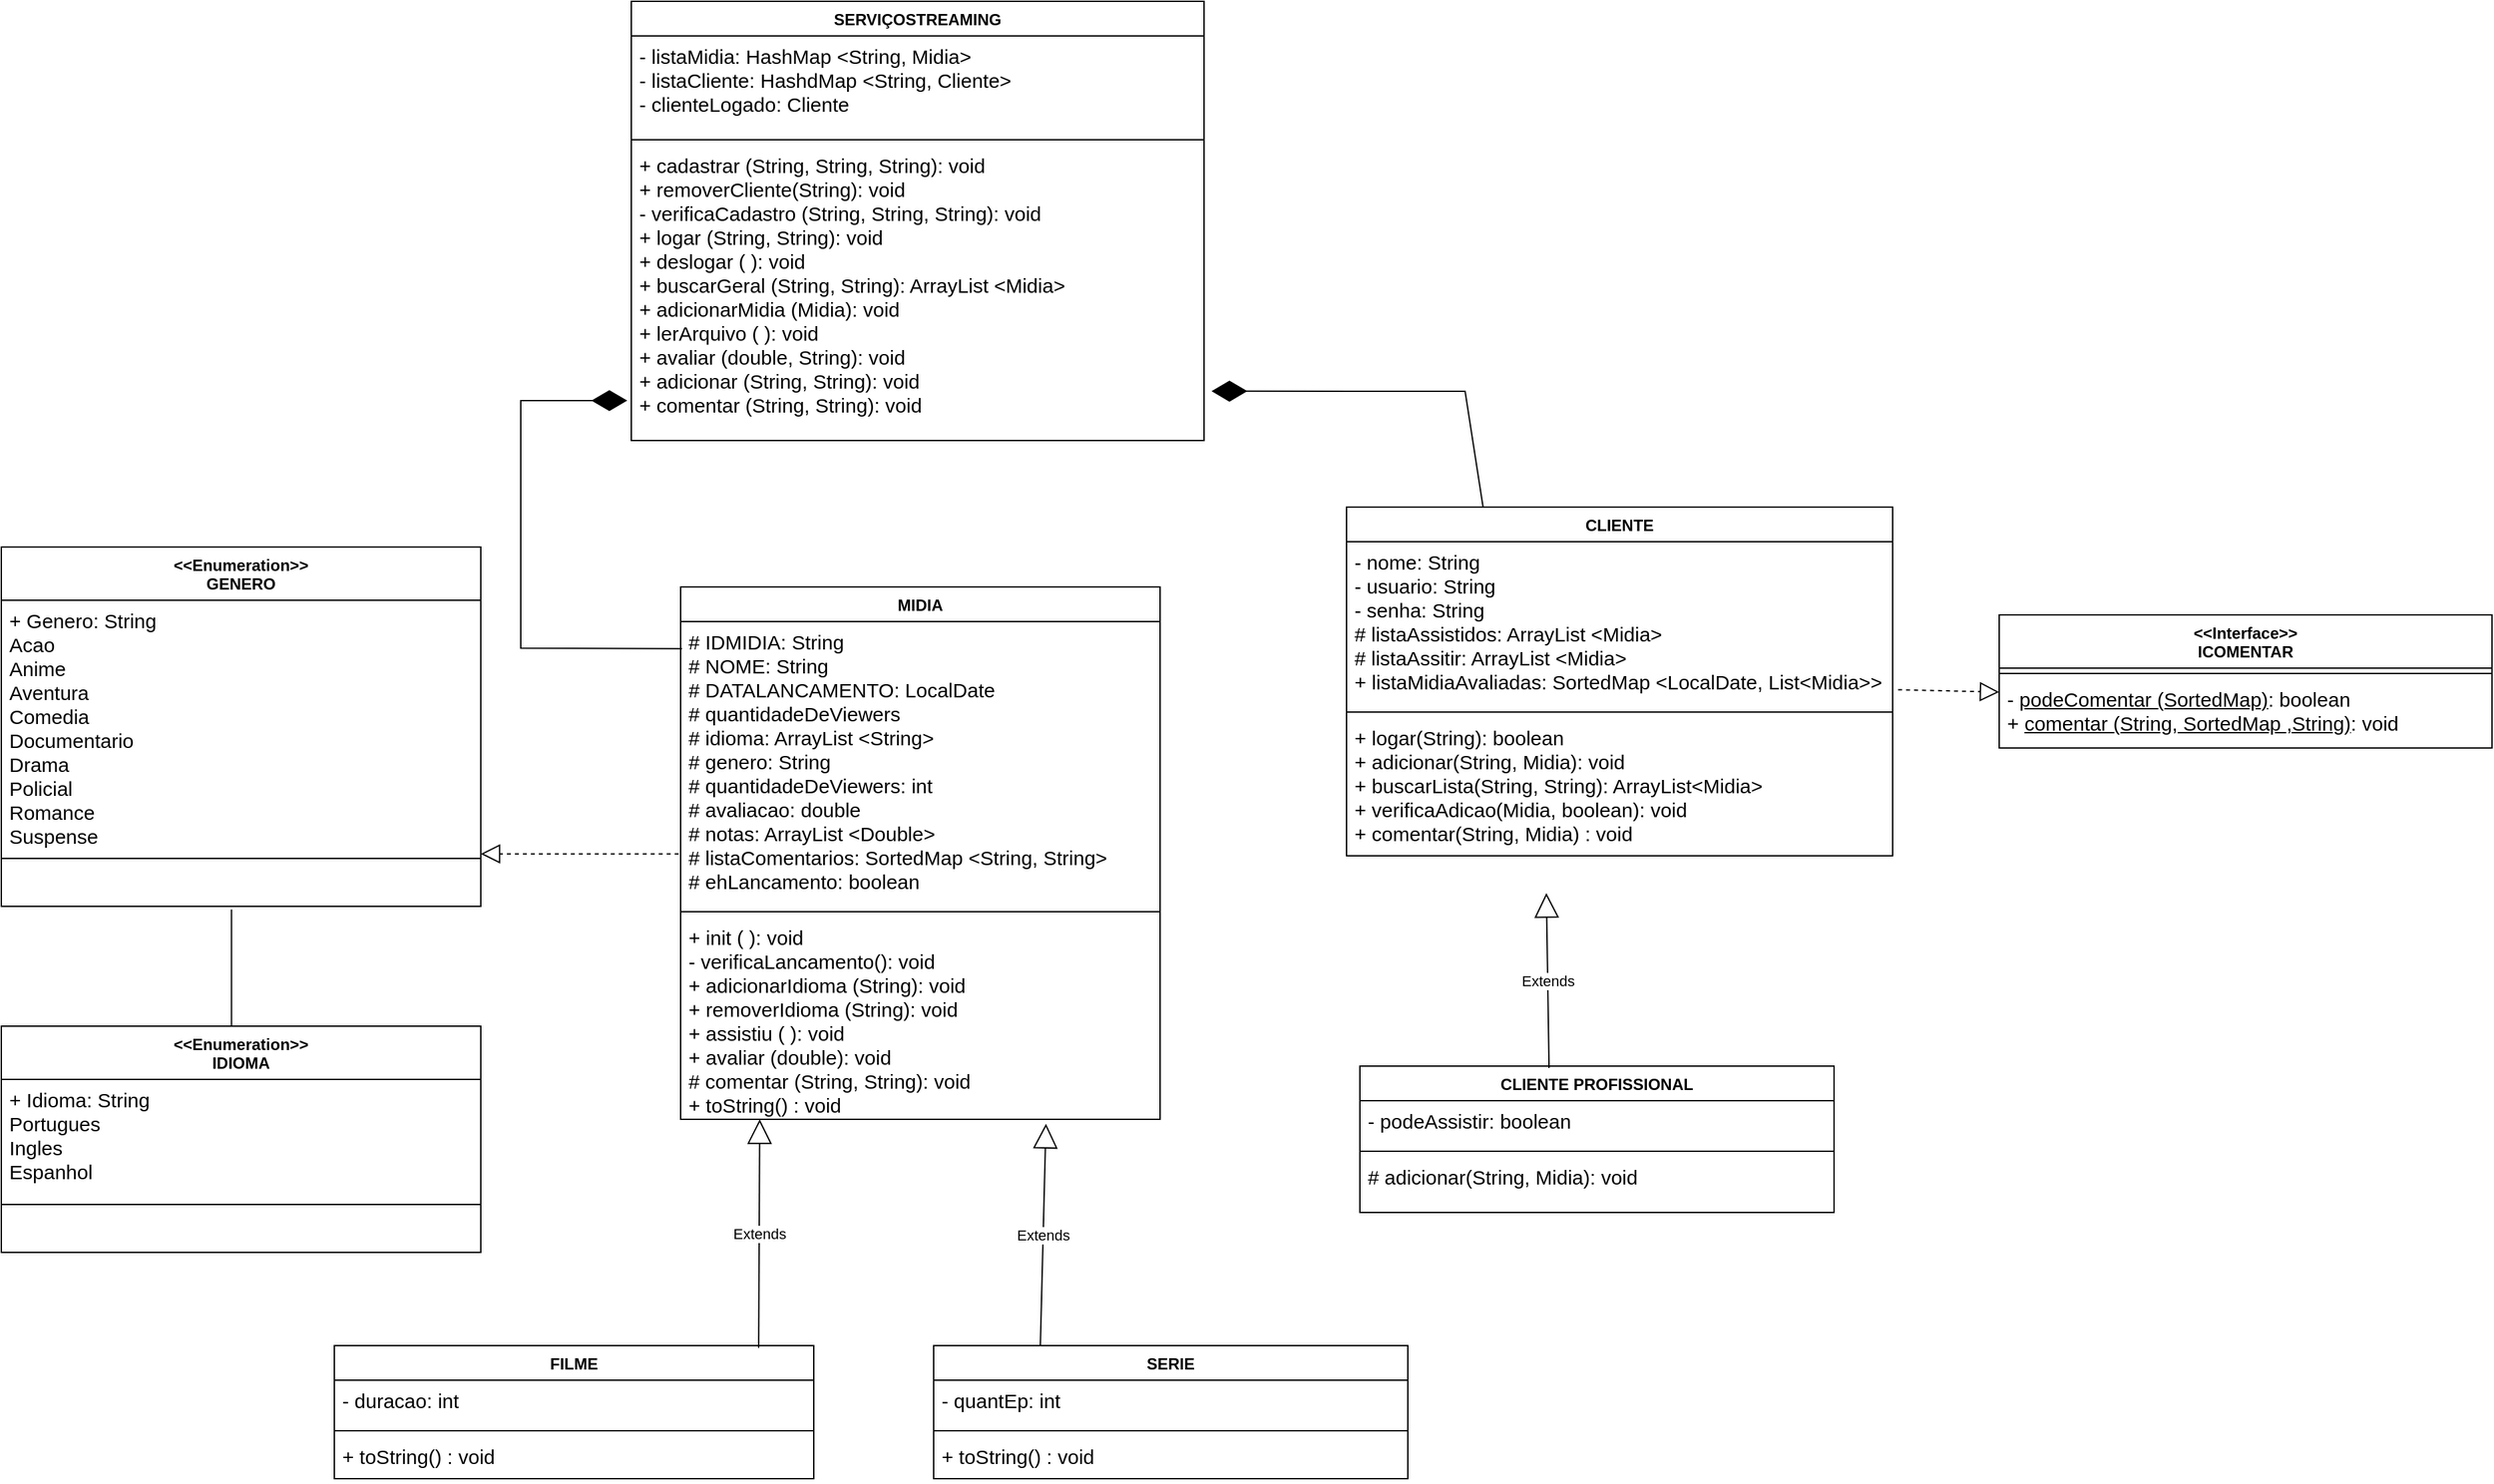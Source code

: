 <mxfile version="21.5.0" type="device">
  <diagram name="Página-1" id="eROC1bd-OhnBSgrYp7Qa">
    <mxGraphModel dx="2220" dy="2004" grid="1" gridSize="10" guides="1" tooltips="1" connect="1" arrows="1" fold="1" page="1" pageScale="1" pageWidth="827" pageHeight="1169" math="0" shadow="0">
      <root>
        <mxCell id="0" />
        <mxCell id="1" parent="0" />
        <mxCell id="6WMR4fNAvb4UTYd0s1h1-1" value="CLIENTE" style="swimlane;fontStyle=1;align=center;verticalAlign=top;childLayout=stackLayout;horizontal=1;startSize=26;horizontalStack=0;resizeParent=1;resizeParentMax=0;resizeLast=0;collapsible=1;marginBottom=0;whiteSpace=wrap;html=1;" parent="1" vertex="1">
          <mxGeometry x="760" y="250" width="410" height="262" as="geometry" />
        </mxCell>
        <mxCell id="6WMR4fNAvb4UTYd0s1h1-2" value="&lt;font style=&quot;font-size: 15px;&quot;&gt;- nome: String&lt;br&gt;- usuario: String&lt;br&gt;- senha: String&lt;br&gt;# listaAssistidos: ArrayList &amp;lt;Midia&amp;gt;&lt;br&gt;# listaAssitir: ArrayList &amp;lt;Midia&amp;gt;&lt;br&gt;+ listaMidiaAvaliadas: SortedMap &amp;lt;LocalDate, List&amp;lt;Midia&amp;gt;&amp;gt;&lt;br&gt;&lt;/font&gt;" style="text;strokeColor=none;fillColor=none;align=left;verticalAlign=top;spacingLeft=4;spacingRight=4;overflow=hidden;rotatable=0;points=[[0,0.5],[1,0.5]];portConstraint=eastwest;whiteSpace=wrap;html=1;" parent="6WMR4fNAvb4UTYd0s1h1-1" vertex="1">
          <mxGeometry y="26" width="410" height="124" as="geometry" />
        </mxCell>
        <mxCell id="6WMR4fNAvb4UTYd0s1h1-3" value="" style="line;strokeWidth=1;fillColor=none;align=left;verticalAlign=middle;spacingTop=-1;spacingLeft=3;spacingRight=3;rotatable=0;labelPosition=right;points=[];portConstraint=eastwest;strokeColor=inherit;" parent="6WMR4fNAvb4UTYd0s1h1-1" vertex="1">
          <mxGeometry y="150" width="410" height="8" as="geometry" />
        </mxCell>
        <mxCell id="6WMR4fNAvb4UTYd0s1h1-4" value="&lt;font style=&quot;font-size: 15px;&quot;&gt;+ logar(String): boolean&lt;br&gt;+ adicionar(String, Midia): void&lt;br&gt;+ buscarLista(String, String): ArrayList&amp;lt;Midia&amp;gt;&amp;nbsp;&amp;nbsp;&lt;br&gt;+ verificaAdicao(Midia, boolean): void&lt;br&gt;+ comentar(String, Midia) : void&lt;br&gt;&lt;br&gt;&lt;/font&gt;" style="text;strokeColor=none;fillColor=none;align=left;verticalAlign=top;spacingLeft=4;spacingRight=4;overflow=hidden;rotatable=0;points=[[0,0.5],[1,0.5]];portConstraint=eastwest;whiteSpace=wrap;html=1;" parent="6WMR4fNAvb4UTYd0s1h1-1" vertex="1">
          <mxGeometry y="158" width="410" height="104" as="geometry" />
        </mxCell>
        <mxCell id="6WMR4fNAvb4UTYd0s1h1-5" value="MIDIA" style="swimlane;fontStyle=1;align=center;verticalAlign=top;childLayout=stackLayout;horizontal=1;startSize=26;horizontalStack=0;resizeParent=1;resizeParentMax=0;resizeLast=0;collapsible=1;marginBottom=0;whiteSpace=wrap;html=1;" parent="1" vertex="1">
          <mxGeometry x="260" y="310" width="360" height="400" as="geometry" />
        </mxCell>
        <mxCell id="6WMR4fNAvb4UTYd0s1h1-6" value="&lt;font style=&quot;font-size: 15px;&quot;&gt;# IDMIDIA: String&lt;br&gt;# NOME: String&lt;br&gt;# DATALANCAMENTO: LocalDate&lt;br&gt;# quantidadeDeViewers&lt;br&gt;# idioma: ArrayList &amp;lt;String&amp;gt;&lt;br&gt;# genero: String&lt;br&gt;# quantidadeDeViewers: int&lt;br&gt;# avaliacao: double&lt;br&gt;# notas: ArrayList &amp;lt;Double&amp;gt;&lt;br&gt;# listaComentarios: SortedMap &amp;lt;String, String&amp;gt;&lt;br&gt;# ehLancamento: boolean&lt;br&gt;&lt;/font&gt;" style="text;strokeColor=none;fillColor=none;align=left;verticalAlign=top;spacingLeft=4;spacingRight=4;overflow=hidden;rotatable=0;points=[[0,0.5],[1,0.5]];portConstraint=eastwest;whiteSpace=wrap;html=1;" parent="6WMR4fNAvb4UTYd0s1h1-5" vertex="1">
          <mxGeometry y="26" width="360" height="214" as="geometry" />
        </mxCell>
        <mxCell id="6WMR4fNAvb4UTYd0s1h1-7" value="" style="line;strokeWidth=1;fillColor=none;align=left;verticalAlign=middle;spacingTop=-1;spacingLeft=3;spacingRight=3;rotatable=0;labelPosition=right;points=[];portConstraint=eastwest;strokeColor=inherit;" parent="6WMR4fNAvb4UTYd0s1h1-5" vertex="1">
          <mxGeometry y="240" width="360" height="8" as="geometry" />
        </mxCell>
        <mxCell id="6WMR4fNAvb4UTYd0s1h1-8" value="&lt;font style=&quot;font-size: 15px;&quot;&gt;+ init ( ): void&lt;br&gt;- verificaLancamento(): void&lt;br&gt;+ adicionarIdioma (String): void&lt;br&gt;+ removerIdioma (String): void&lt;br&gt;+ assistiu ( ): void&lt;br&gt;+ avaliar (double): void&lt;br&gt;# comentar (String, String): void&lt;br&gt;+ toString() : void&lt;br&gt;&lt;/font&gt;" style="text;strokeColor=none;fillColor=none;align=left;verticalAlign=top;spacingLeft=4;spacingRight=4;overflow=hidden;rotatable=0;points=[[0,0.5],[1,0.5]];portConstraint=eastwest;whiteSpace=wrap;html=1;" parent="6WMR4fNAvb4UTYd0s1h1-5" vertex="1">
          <mxGeometry y="248" width="360" height="152" as="geometry" />
        </mxCell>
        <mxCell id="6WMR4fNAvb4UTYd0s1h1-9" value="SERVIÇOSTREAMING" style="swimlane;fontStyle=1;align=center;verticalAlign=top;childLayout=stackLayout;horizontal=1;startSize=26;horizontalStack=0;resizeParent=1;resizeParentMax=0;resizeLast=0;collapsible=1;marginBottom=0;whiteSpace=wrap;html=1;" parent="1" vertex="1">
          <mxGeometry x="223" y="-130" width="430" height="330" as="geometry" />
        </mxCell>
        <mxCell id="6WMR4fNAvb4UTYd0s1h1-10" value="&lt;font style=&quot;font-size: 15px;&quot;&gt;- listaMidia: HashMap &amp;lt;String, Midia&amp;gt;&lt;br&gt;- listaCliente: HashdMap &amp;lt;String, Cliente&amp;gt;&lt;br&gt;- clienteLogado: Cliente&lt;br&gt;&lt;/font&gt;" style="text;strokeColor=none;fillColor=none;align=left;verticalAlign=top;spacingLeft=4;spacingRight=4;overflow=hidden;rotatable=0;points=[[0,0.5],[1,0.5]];portConstraint=eastwest;whiteSpace=wrap;html=1;" parent="6WMR4fNAvb4UTYd0s1h1-9" vertex="1">
          <mxGeometry y="26" width="430" height="74" as="geometry" />
        </mxCell>
        <mxCell id="6WMR4fNAvb4UTYd0s1h1-11" value="" style="line;strokeWidth=1;fillColor=none;align=left;verticalAlign=middle;spacingTop=-1;spacingLeft=3;spacingRight=3;rotatable=0;labelPosition=right;points=[];portConstraint=eastwest;strokeColor=inherit;" parent="6WMR4fNAvb4UTYd0s1h1-9" vertex="1">
          <mxGeometry y="100" width="430" height="8" as="geometry" />
        </mxCell>
        <mxCell id="6WMR4fNAvb4UTYd0s1h1-12" value="&lt;font style=&quot;font-size: 15px;&quot;&gt;+ cadastrar (String, String, String): void&lt;br&gt;+ removerCliente(String): void&lt;br&gt;- verificaCadastro (String, String, String): void&lt;br&gt;+ logar (String, String): void&lt;br&gt;+ deslogar ( ): void&lt;br&gt;+ buscarGeral (String, String): ArrayList &amp;lt;Midia&amp;gt;&lt;br&gt;+ adicionarMidia (Midia): void&lt;br&gt;+ lerArquivo ( ): void&lt;br&gt;+ avaliar (double, String): void&lt;br&gt;+ adicionar (String, String): void&lt;br&gt;+ comentar (String, String): void&lt;br&gt;&lt;br&gt;&lt;/font&gt;" style="text;strokeColor=none;fillColor=none;align=left;verticalAlign=top;spacingLeft=4;spacingRight=4;overflow=hidden;rotatable=0;points=[[0,0.5],[1,0.5]];portConstraint=eastwest;whiteSpace=wrap;html=1;" parent="6WMR4fNAvb4UTYd0s1h1-9" vertex="1">
          <mxGeometry y="108" width="430" height="222" as="geometry" />
        </mxCell>
        <mxCell id="7uussgAP1SrnM90ftZ5C-1" value="&amp;lt;&amp;lt;Interface&amp;gt;&amp;gt;&lt;br&gt;ICOMENTAR" style="swimlane;fontStyle=1;align=center;verticalAlign=top;childLayout=stackLayout;horizontal=1;startSize=40;horizontalStack=0;resizeParent=1;resizeParentMax=0;resizeLast=0;collapsible=1;marginBottom=0;whiteSpace=wrap;html=1;" parent="1" vertex="1">
          <mxGeometry x="1250" y="331" width="370" height="100" as="geometry" />
        </mxCell>
        <mxCell id="7uussgAP1SrnM90ftZ5C-3" value="" style="line;strokeWidth=1;fillColor=none;align=left;verticalAlign=middle;spacingTop=-1;spacingLeft=3;spacingRight=3;rotatable=0;labelPosition=right;points=[];portConstraint=eastwest;strokeColor=inherit;" parent="7uussgAP1SrnM90ftZ5C-1" vertex="1">
          <mxGeometry y="40" width="370" height="8" as="geometry" />
        </mxCell>
        <mxCell id="7uussgAP1SrnM90ftZ5C-4" value="&lt;font style=&quot;font-size: 15px;&quot;&gt;- &lt;u&gt;podeComentar (SortedMap)&lt;/u&gt;: boolean&lt;br&gt;+ &lt;u&gt;comentar (String, SortedMap ,String)&lt;/u&gt;: void&lt;br&gt;&lt;/font&gt;" style="text;strokeColor=none;fillColor=none;align=left;verticalAlign=top;spacingLeft=4;spacingRight=4;overflow=hidden;rotatable=0;points=[[0,0.5],[1,0.5]];portConstraint=eastwest;whiteSpace=wrap;html=1;" parent="7uussgAP1SrnM90ftZ5C-1" vertex="1">
          <mxGeometry y="48" width="370" height="52" as="geometry" />
        </mxCell>
        <mxCell id="7uussgAP1SrnM90ftZ5C-9" value="CLIENTE PROFISSIONAL" style="swimlane;fontStyle=1;align=center;verticalAlign=top;childLayout=stackLayout;horizontal=1;startSize=26;horizontalStack=0;resizeParent=1;resizeParentMax=0;resizeLast=0;collapsible=1;marginBottom=0;whiteSpace=wrap;html=1;" parent="1" vertex="1">
          <mxGeometry x="770" y="670" width="356" height="110" as="geometry" />
        </mxCell>
        <mxCell id="7uussgAP1SrnM90ftZ5C-10" value="&lt;font style=&quot;font-size: 15px;&quot;&gt;- podeAssistir: boolean&lt;br&gt;&lt;/font&gt;" style="text;strokeColor=none;fillColor=none;align=left;verticalAlign=top;spacingLeft=4;spacingRight=4;overflow=hidden;rotatable=0;points=[[0,0.5],[1,0.5]];portConstraint=eastwest;whiteSpace=wrap;html=1;" parent="7uussgAP1SrnM90ftZ5C-9" vertex="1">
          <mxGeometry y="26" width="356" height="34" as="geometry" />
        </mxCell>
        <mxCell id="7uussgAP1SrnM90ftZ5C-11" value="" style="line;strokeWidth=1;fillColor=none;align=left;verticalAlign=middle;spacingTop=-1;spacingLeft=3;spacingRight=3;rotatable=0;labelPosition=right;points=[];portConstraint=eastwest;strokeColor=inherit;" parent="7uussgAP1SrnM90ftZ5C-9" vertex="1">
          <mxGeometry y="60" width="356" height="8" as="geometry" />
        </mxCell>
        <mxCell id="7uussgAP1SrnM90ftZ5C-12" value="&lt;font style=&quot;font-size: 15px;&quot;&gt;# adicionar(String, Midia): void&lt;br&gt;&lt;br&gt;&lt;/font&gt;" style="text;strokeColor=none;fillColor=none;align=left;verticalAlign=top;spacingLeft=4;spacingRight=4;overflow=hidden;rotatable=0;points=[[0,0.5],[1,0.5]];portConstraint=eastwest;whiteSpace=wrap;html=1;" parent="7uussgAP1SrnM90ftZ5C-9" vertex="1">
          <mxGeometry y="68" width="356" height="42" as="geometry" />
        </mxCell>
        <mxCell id="7uussgAP1SrnM90ftZ5C-13" value="FILME" style="swimlane;fontStyle=1;align=center;verticalAlign=top;childLayout=stackLayout;horizontal=1;startSize=26;horizontalStack=0;resizeParent=1;resizeParentMax=0;resizeLast=0;collapsible=1;marginBottom=0;whiteSpace=wrap;html=1;" parent="1" vertex="1">
          <mxGeometry y="880" width="360" height="100" as="geometry" />
        </mxCell>
        <mxCell id="7uussgAP1SrnM90ftZ5C-14" value="&lt;font style=&quot;font-size: 15px;&quot;&gt;- duracao: int&lt;br&gt;&lt;/font&gt;" style="text;strokeColor=none;fillColor=none;align=left;verticalAlign=top;spacingLeft=4;spacingRight=4;overflow=hidden;rotatable=0;points=[[0,0.5],[1,0.5]];portConstraint=eastwest;whiteSpace=wrap;html=1;" parent="7uussgAP1SrnM90ftZ5C-13" vertex="1">
          <mxGeometry y="26" width="360" height="34" as="geometry" />
        </mxCell>
        <mxCell id="7uussgAP1SrnM90ftZ5C-15" value="" style="line;strokeWidth=1;fillColor=none;align=left;verticalAlign=middle;spacingTop=-1;spacingLeft=3;spacingRight=3;rotatable=0;labelPosition=right;points=[];portConstraint=eastwest;strokeColor=inherit;" parent="7uussgAP1SrnM90ftZ5C-13" vertex="1">
          <mxGeometry y="60" width="360" height="8" as="geometry" />
        </mxCell>
        <mxCell id="7uussgAP1SrnM90ftZ5C-16" value="&lt;font style=&quot;font-size: 15px;&quot;&gt;+ toString() : void&lt;br&gt;&lt;/font&gt;" style="text;strokeColor=none;fillColor=none;align=left;verticalAlign=top;spacingLeft=4;spacingRight=4;overflow=hidden;rotatable=0;points=[[0,0.5],[1,0.5]];portConstraint=eastwest;whiteSpace=wrap;html=1;" parent="7uussgAP1SrnM90ftZ5C-13" vertex="1">
          <mxGeometry y="68" width="360" height="32" as="geometry" />
        </mxCell>
        <mxCell id="7uussgAP1SrnM90ftZ5C-17" value="&amp;lt;&amp;lt;Enumeration&amp;gt;&amp;gt;&lt;br&gt;GENERO" style="swimlane;fontStyle=1;align=center;verticalAlign=top;childLayout=stackLayout;horizontal=1;startSize=40;horizontalStack=0;resizeParent=1;resizeParentMax=0;resizeLast=0;collapsible=1;marginBottom=0;whiteSpace=wrap;html=1;" parent="1" vertex="1">
          <mxGeometry x="-250" y="280" width="360" height="270" as="geometry" />
        </mxCell>
        <mxCell id="7uussgAP1SrnM90ftZ5C-18" value="&lt;font style=&quot;font-size: 15px;&quot;&gt;+ Genero: String&lt;br&gt;Acao&lt;br&gt;Anime&lt;br&gt;Aventura&lt;br&gt;Comedia&lt;br&gt;Documentario&lt;br&gt;Drama&lt;br&gt;Policial&lt;br&gt;Romance&lt;br&gt;Suspense&lt;br&gt;&lt;br&gt;&lt;br&gt;&lt;br&gt;&lt;br&gt;&lt;/font&gt;" style="text;strokeColor=none;fillColor=none;align=left;verticalAlign=top;spacingLeft=4;spacingRight=4;overflow=hidden;rotatable=0;points=[[0,0.5],[1,0.5]];portConstraint=eastwest;whiteSpace=wrap;html=1;" parent="7uussgAP1SrnM90ftZ5C-17" vertex="1">
          <mxGeometry y="40" width="360" height="190" as="geometry" />
        </mxCell>
        <mxCell id="7uussgAP1SrnM90ftZ5C-19" value="" style="line;strokeWidth=1;fillColor=none;align=left;verticalAlign=middle;spacingTop=-1;spacingLeft=3;spacingRight=3;rotatable=0;labelPosition=right;points=[];portConstraint=eastwest;strokeColor=inherit;" parent="7uussgAP1SrnM90ftZ5C-17" vertex="1">
          <mxGeometry y="230" width="360" height="8" as="geometry" />
        </mxCell>
        <mxCell id="7uussgAP1SrnM90ftZ5C-20" value="&lt;font style=&quot;font-size: 15px;&quot;&gt;&lt;br&gt;&lt;/font&gt;" style="text;strokeColor=none;fillColor=none;align=left;verticalAlign=top;spacingLeft=4;spacingRight=4;overflow=hidden;rotatable=0;points=[[0,0.5],[1,0.5]];portConstraint=eastwest;whiteSpace=wrap;html=1;" parent="7uussgAP1SrnM90ftZ5C-17" vertex="1">
          <mxGeometry y="238" width="360" height="32" as="geometry" />
        </mxCell>
        <mxCell id="7uussgAP1SrnM90ftZ5C-21" value="&amp;lt;&amp;lt;Enumeration&amp;gt;&amp;gt;&lt;br&gt;IDIOMA" style="swimlane;fontStyle=1;align=center;verticalAlign=top;childLayout=stackLayout;horizontal=1;startSize=40;horizontalStack=0;resizeParent=1;resizeParentMax=0;resizeLast=0;collapsible=1;marginBottom=0;whiteSpace=wrap;html=1;" parent="1" vertex="1">
          <mxGeometry x="-250" y="640" width="360" height="170" as="geometry" />
        </mxCell>
        <mxCell id="7uussgAP1SrnM90ftZ5C-22" value="&lt;font style=&quot;font-size: 15px;&quot;&gt;+ Idioma: String&lt;br&gt;Portugues&lt;br&gt;Ingles&lt;br&gt;Espanhol&lt;br&gt;&lt;/font&gt;" style="text;strokeColor=none;fillColor=none;align=left;verticalAlign=top;spacingLeft=4;spacingRight=4;overflow=hidden;rotatable=0;points=[[0,0.5],[1,0.5]];portConstraint=eastwest;whiteSpace=wrap;html=1;" parent="7uussgAP1SrnM90ftZ5C-21" vertex="1">
          <mxGeometry y="40" width="360" height="90" as="geometry" />
        </mxCell>
        <mxCell id="7uussgAP1SrnM90ftZ5C-23" value="" style="line;strokeWidth=1;fillColor=none;align=left;verticalAlign=middle;spacingTop=-1;spacingLeft=3;spacingRight=3;rotatable=0;labelPosition=right;points=[];portConstraint=eastwest;strokeColor=inherit;" parent="7uussgAP1SrnM90ftZ5C-21" vertex="1">
          <mxGeometry y="130" width="360" height="8" as="geometry" />
        </mxCell>
        <mxCell id="7uussgAP1SrnM90ftZ5C-24" value="&lt;font style=&quot;font-size: 15px;&quot;&gt;&lt;br&gt;&lt;/font&gt;" style="text;strokeColor=none;fillColor=none;align=left;verticalAlign=top;spacingLeft=4;spacingRight=4;overflow=hidden;rotatable=0;points=[[0,0.5],[1,0.5]];portConstraint=eastwest;whiteSpace=wrap;html=1;" parent="7uussgAP1SrnM90ftZ5C-21" vertex="1">
          <mxGeometry y="138" width="360" height="32" as="geometry" />
        </mxCell>
        <mxCell id="7uussgAP1SrnM90ftZ5C-37" value="SERIE" style="swimlane;fontStyle=1;align=center;verticalAlign=top;childLayout=stackLayout;horizontal=1;startSize=26;horizontalStack=0;resizeParent=1;resizeParentMax=0;resizeLast=0;collapsible=1;marginBottom=0;whiteSpace=wrap;html=1;" parent="1" vertex="1">
          <mxGeometry x="450" y="880" width="356" height="100" as="geometry" />
        </mxCell>
        <mxCell id="7uussgAP1SrnM90ftZ5C-38" value="&lt;font style=&quot;font-size: 15px;&quot;&gt;- quantEp: int&lt;br&gt;&lt;/font&gt;" style="text;strokeColor=none;fillColor=none;align=left;verticalAlign=top;spacingLeft=4;spacingRight=4;overflow=hidden;rotatable=0;points=[[0,0.5],[1,0.5]];portConstraint=eastwest;whiteSpace=wrap;html=1;" parent="7uussgAP1SrnM90ftZ5C-37" vertex="1">
          <mxGeometry y="26" width="356" height="34" as="geometry" />
        </mxCell>
        <mxCell id="7uussgAP1SrnM90ftZ5C-39" value="" style="line;strokeWidth=1;fillColor=none;align=left;verticalAlign=middle;spacingTop=-1;spacingLeft=3;spacingRight=3;rotatable=0;labelPosition=right;points=[];portConstraint=eastwest;strokeColor=inherit;" parent="7uussgAP1SrnM90ftZ5C-37" vertex="1">
          <mxGeometry y="60" width="356" height="8" as="geometry" />
        </mxCell>
        <mxCell id="7uussgAP1SrnM90ftZ5C-40" value="&lt;font style=&quot;font-size: 15px;&quot;&gt;+ toString() : void&lt;br&gt;&lt;/font&gt;" style="text;strokeColor=none;fillColor=none;align=left;verticalAlign=top;spacingLeft=4;spacingRight=4;overflow=hidden;rotatable=0;points=[[0,0.5],[1,0.5]];portConstraint=eastwest;whiteSpace=wrap;html=1;" parent="7uussgAP1SrnM90ftZ5C-37" vertex="1">
          <mxGeometry y="68" width="356" height="32" as="geometry" />
        </mxCell>
        <mxCell id="7uussgAP1SrnM90ftZ5C-45" value="" style="endArrow=block;dashed=1;endFill=0;endSize=12;html=1;rounded=0;exitX=1.01;exitY=0.897;exitDx=0;exitDy=0;exitPerimeter=0;entryX=0;entryY=0.192;entryDx=0;entryDy=0;entryPerimeter=0;" parent="1" source="6WMR4fNAvb4UTYd0s1h1-2" target="7uussgAP1SrnM90ftZ5C-4" edge="1">
          <mxGeometry width="160" relative="1" as="geometry">
            <mxPoint x="320" y="450" as="sourcePoint" />
            <mxPoint x="1250" y="403" as="targetPoint" />
          </mxGeometry>
        </mxCell>
        <mxCell id="7uussgAP1SrnM90ftZ5C-46" value="Extends" style="endArrow=block;endSize=16;endFill=0;html=1;rounded=0;exitX=0.885;exitY=0.018;exitDx=0;exitDy=0;exitPerimeter=0;entryX=0.165;entryY=1;entryDx=0;entryDy=0;entryPerimeter=0;" parent="1" source="7uussgAP1SrnM90ftZ5C-13" target="6WMR4fNAvb4UTYd0s1h1-8" edge="1">
          <mxGeometry width="160" relative="1" as="geometry">
            <mxPoint x="660" y="320" as="sourcePoint" />
            <mxPoint x="430" y="780" as="targetPoint" />
          </mxGeometry>
        </mxCell>
        <mxCell id="7uussgAP1SrnM90ftZ5C-47" value="Extends" style="endArrow=block;endSize=16;endFill=0;html=1;rounded=0;entryX=0.762;entryY=1.022;entryDx=0;entryDy=0;entryPerimeter=0;exitX=0.225;exitY=0;exitDx=0;exitDy=0;exitPerimeter=0;" parent="1" source="7uussgAP1SrnM90ftZ5C-37" target="6WMR4fNAvb4UTYd0s1h1-8" edge="1">
          <mxGeometry width="160" relative="1" as="geometry">
            <mxPoint x="620" y="860" as="sourcePoint" />
            <mxPoint x="554" y="880" as="targetPoint" />
          </mxGeometry>
        </mxCell>
        <mxCell id="7uussgAP1SrnM90ftZ5C-48" value="" style="endArrow=diamondThin;endFill=1;endSize=24;html=1;rounded=0;entryX=1.013;entryY=0.833;entryDx=0;entryDy=0;entryPerimeter=0;exitX=0.25;exitY=0;exitDx=0;exitDy=0;" parent="1" source="6WMR4fNAvb4UTYd0s1h1-1" target="6WMR4fNAvb4UTYd0s1h1-12" edge="1">
          <mxGeometry width="160" relative="1" as="geometry">
            <mxPoint x="740" y="500" as="sourcePoint" />
            <mxPoint x="900" y="500" as="targetPoint" />
            <Array as="points">
              <mxPoint x="849" y="163" />
            </Array>
          </mxGeometry>
        </mxCell>
        <mxCell id="7uussgAP1SrnM90ftZ5C-49" value="" style="endArrow=diamondThin;endFill=1;endSize=24;html=1;rounded=0;exitX=0.003;exitY=0.095;exitDx=0;exitDy=0;exitPerimeter=0;" parent="1" source="6WMR4fNAvb4UTYd0s1h1-6" edge="1">
          <mxGeometry width="160" relative="1" as="geometry">
            <mxPoint x="220" y="430" as="sourcePoint" />
            <mxPoint x="220" y="170" as="targetPoint" />
            <Array as="points">
              <mxPoint x="140" y="356" />
              <mxPoint x="140" y="170" />
            </Array>
          </mxGeometry>
        </mxCell>
        <mxCell id="7uussgAP1SrnM90ftZ5C-50" value="Extends" style="endArrow=block;endSize=16;endFill=0;html=1;rounded=0;exitX=0.399;exitY=0.013;exitDx=0;exitDy=0;exitPerimeter=0;" parent="1" source="7uussgAP1SrnM90ftZ5C-9" edge="1">
          <mxGeometry width="160" relative="1" as="geometry">
            <mxPoint x="540" y="890" as="sourcePoint" />
            <mxPoint x="910" y="540" as="targetPoint" />
          </mxGeometry>
        </mxCell>
        <mxCell id="7uussgAP1SrnM90ftZ5C-51" value="" style="endArrow=block;dashed=1;endFill=0;endSize=12;html=1;rounded=0;exitX=-0.004;exitY=0.816;exitDx=0;exitDy=0;exitPerimeter=0;entryX=1;entryY=1.003;entryDx=0;entryDy=0;entryPerimeter=0;" parent="1" source="6WMR4fNAvb4UTYd0s1h1-6" target="7uussgAP1SrnM90ftZ5C-18" edge="1">
          <mxGeometry width="160" relative="1" as="geometry">
            <mxPoint x="190" y="580" as="sourcePoint" />
            <mxPoint x="190" y="670" as="targetPoint" />
          </mxGeometry>
        </mxCell>
        <mxCell id="7uussgAP1SrnM90ftZ5C-56" value="" style="endArrow=none;html=1;edgeStyle=orthogonalEdgeStyle;rounded=0;exitX=0.48;exitY=1.076;exitDx=0;exitDy=0;exitPerimeter=0;entryX=0.472;entryY=0;entryDx=0;entryDy=0;entryPerimeter=0;" parent="1" source="7uussgAP1SrnM90ftZ5C-20" target="7uussgAP1SrnM90ftZ5C-21" edge="1">
          <mxGeometry relative="1" as="geometry">
            <mxPoint x="-60" y="590" as="sourcePoint" />
            <mxPoint x="120" y="600" as="targetPoint" />
            <Array as="points">
              <mxPoint x="-77" y="640" />
            </Array>
          </mxGeometry>
        </mxCell>
      </root>
    </mxGraphModel>
  </diagram>
</mxfile>
